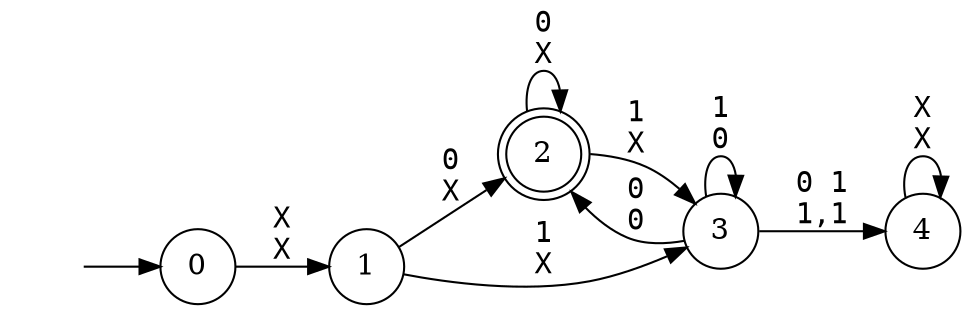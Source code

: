 
digraph MONA_DFA {
 rankdir = LR;
 center = true;
 size = "7.5,10.5";
 edge [fontname = Courier];
 node [height = .5, width = .5];
 node [shape = doublecircle]; 2;
 node [shape = circle]; 0; 1; 3; 4;
 node [shape = box];
 init [shape = plaintext, label = ""];
 init -> 0;
 0 -> 1 [label="X\nX"];
 1 -> 2 [label="0\nX"];
 1 -> 3 [label="1\nX"];
 2 -> 2 [label="0\nX"];
 2 -> 3 [label="1\nX"];
 3 -> 2 [label="0\n0"];
 3 -> 3 [label="1\n0"];
 3 -> 4 [label="0 1\n1,1"];
 4 -> 4 [label="X\nX"];
}
